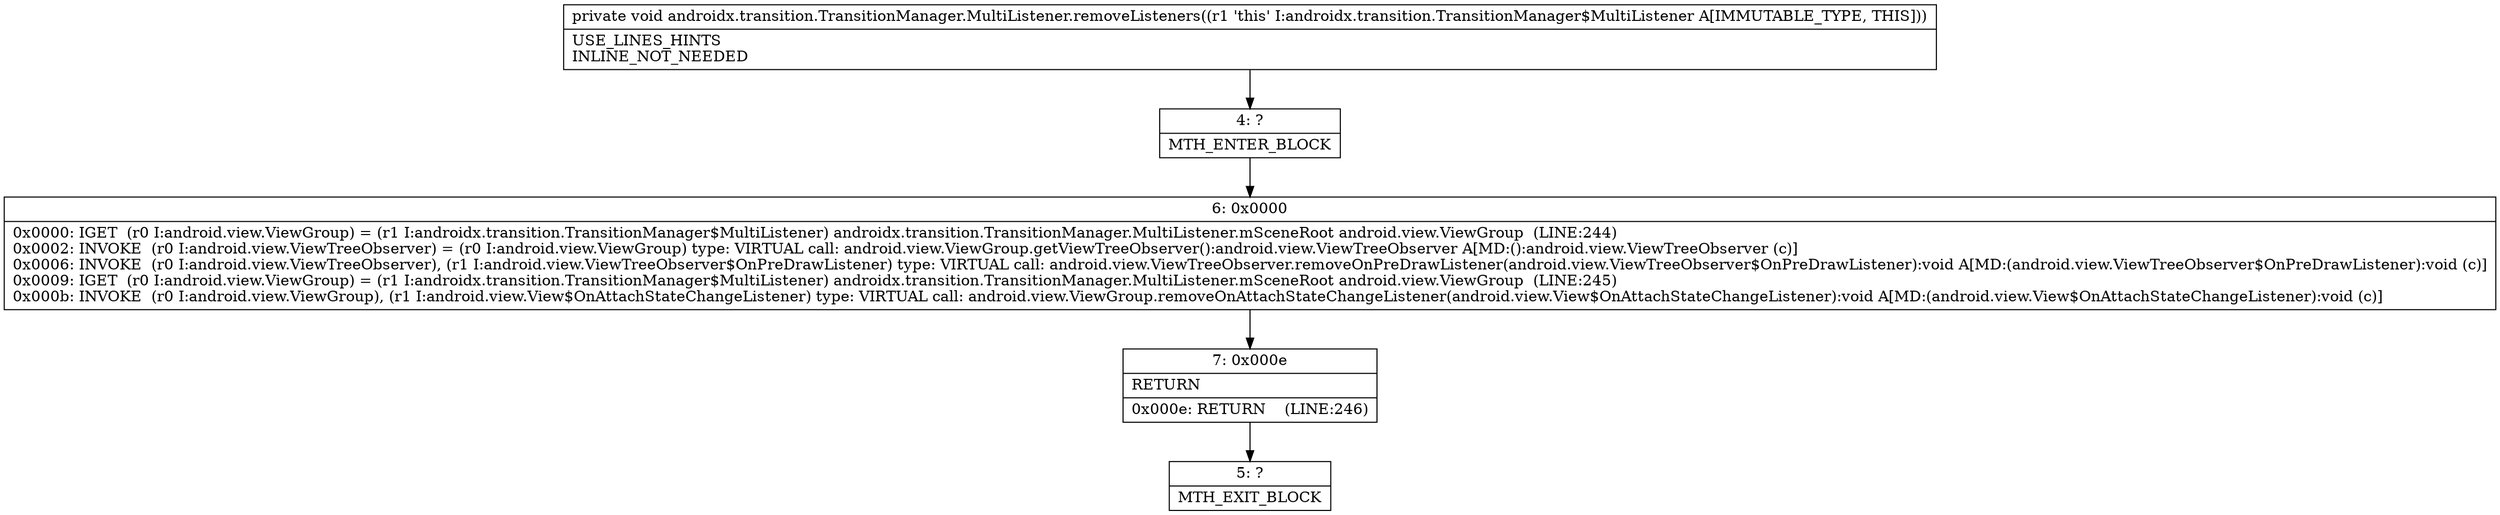 digraph "CFG forandroidx.transition.TransitionManager.MultiListener.removeListeners()V" {
Node_4 [shape=record,label="{4\:\ ?|MTH_ENTER_BLOCK\l}"];
Node_6 [shape=record,label="{6\:\ 0x0000|0x0000: IGET  (r0 I:android.view.ViewGroup) = (r1 I:androidx.transition.TransitionManager$MultiListener) androidx.transition.TransitionManager.MultiListener.mSceneRoot android.view.ViewGroup  (LINE:244)\l0x0002: INVOKE  (r0 I:android.view.ViewTreeObserver) = (r0 I:android.view.ViewGroup) type: VIRTUAL call: android.view.ViewGroup.getViewTreeObserver():android.view.ViewTreeObserver A[MD:():android.view.ViewTreeObserver (c)]\l0x0006: INVOKE  (r0 I:android.view.ViewTreeObserver), (r1 I:android.view.ViewTreeObserver$OnPreDrawListener) type: VIRTUAL call: android.view.ViewTreeObserver.removeOnPreDrawListener(android.view.ViewTreeObserver$OnPreDrawListener):void A[MD:(android.view.ViewTreeObserver$OnPreDrawListener):void (c)]\l0x0009: IGET  (r0 I:android.view.ViewGroup) = (r1 I:androidx.transition.TransitionManager$MultiListener) androidx.transition.TransitionManager.MultiListener.mSceneRoot android.view.ViewGroup  (LINE:245)\l0x000b: INVOKE  (r0 I:android.view.ViewGroup), (r1 I:android.view.View$OnAttachStateChangeListener) type: VIRTUAL call: android.view.ViewGroup.removeOnAttachStateChangeListener(android.view.View$OnAttachStateChangeListener):void A[MD:(android.view.View$OnAttachStateChangeListener):void (c)]\l}"];
Node_7 [shape=record,label="{7\:\ 0x000e|RETURN\l|0x000e: RETURN    (LINE:246)\l}"];
Node_5 [shape=record,label="{5\:\ ?|MTH_EXIT_BLOCK\l}"];
MethodNode[shape=record,label="{private void androidx.transition.TransitionManager.MultiListener.removeListeners((r1 'this' I:androidx.transition.TransitionManager$MultiListener A[IMMUTABLE_TYPE, THIS]))  | USE_LINES_HINTS\lINLINE_NOT_NEEDED\l}"];
MethodNode -> Node_4;Node_4 -> Node_6;
Node_6 -> Node_7;
Node_7 -> Node_5;
}

